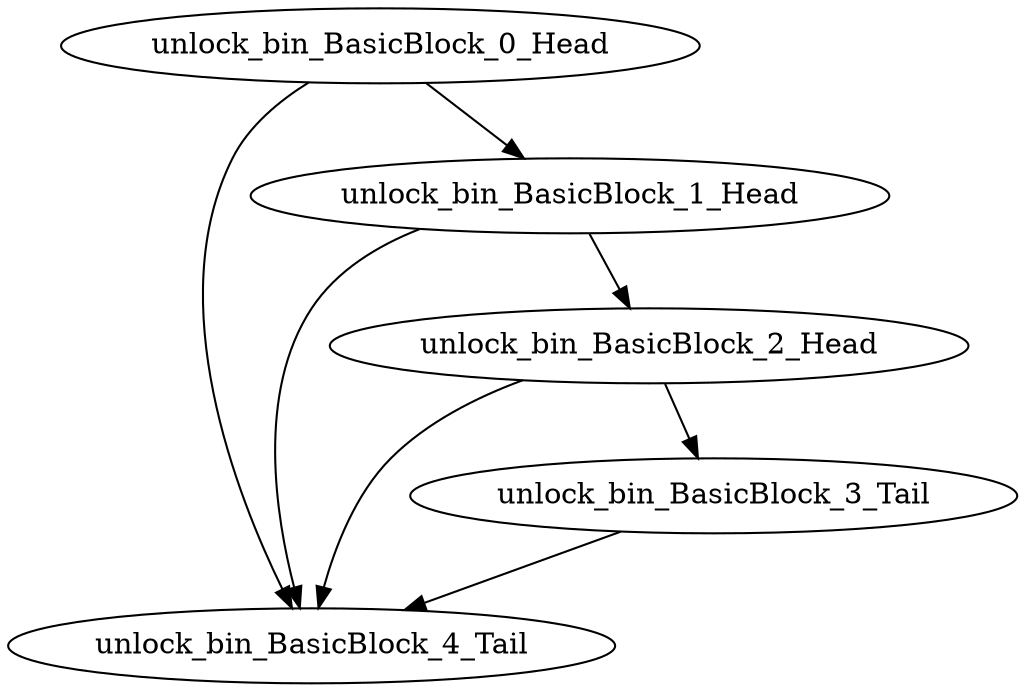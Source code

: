 digraph G {
    "unlock_bin_BasicBlock_0_Head" -> "unlock_bin_BasicBlock_4_Tail"
    "unlock_bin_BasicBlock_0_Head" -> "unlock_bin_BasicBlock_1_Head"
    "unlock_bin_BasicBlock_2_Head" -> "unlock_bin_BasicBlock_4_Tail"
    "unlock_bin_BasicBlock_2_Head" -> "unlock_bin_BasicBlock_3_Tail"
    "unlock_bin_BasicBlock_1_Head" -> "unlock_bin_BasicBlock_4_Tail"
    "unlock_bin_BasicBlock_1_Head" -> "unlock_bin_BasicBlock_2_Head"
    "unlock_bin_BasicBlock_3_Tail" -> "unlock_bin_BasicBlock_4_Tail"
}
